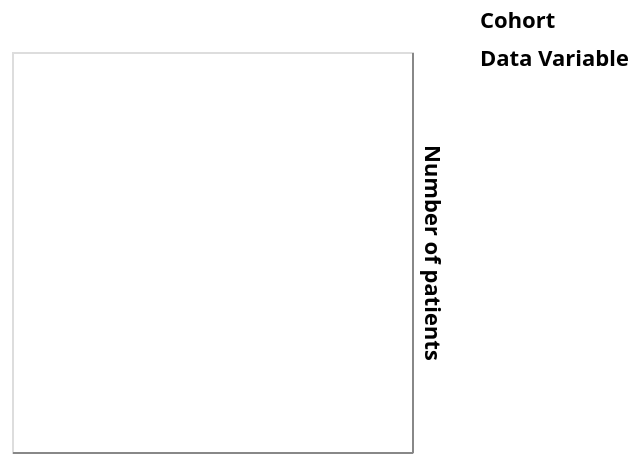 {
  "$schema": "https://vega.github.io/schema/vega-lite/v4.json",
  "name": "",
  "title": {
    "text": "",
    "anchor": "middle",
    "fontSize": 28
  },
  "autosize": {
    "type": "pad",
    "resize": true
  },
  "vconcat": [
    {
      "spacing": 75,
      "transform": [
        {
          "filter": {
            "selection": "data_variable"
          }
        }
      ],
      "facet": {
        "field": "DATA_VARIABLE",
        "type": "ordinal",
        "title": ""
      },
      "bounds": "flush",
      "resolve": {
        "scale": {
          "x": "independent",
          "y": "independent"
        }
      },
      "spec": {
        "layer": [
          {
            "transform": [
              {
                "filter": {
                  "selection": "labelpoints"
                }
              }
            ],
            "mark": {
              "type": "rule",
              "color": "gray"
            },
            "encoding": {
              "x": {
                "type": "temporal",
                "field": "PERIOD",
                "scale": {
                  "domain": {
                    "selection": "period"
                  }
                }
              }
            }
          },
          {
            "transform": [
              {
                "filter": {
                  "selection": "data_variable"
                }
              }
            ],
            "encoding": {
              "x": {
                "field": "PERIOD",
                "type": "temporal",
                "title": "",
                "scale": {
                  "domain": {
                    "selection": "period"
                  }
                }
              },
              "y": {
                "field": "VALUE",
                "type": "quantitative",
                "axis": {
                  "tickCount": 6
                },
                "scale": {
                  "zero": false
                },
                "title": "% of Cohort"
              },
              "strokeWidth": {
                "field": "DATA_VARIABLE",
                "scale": {
                  "domain": [
                  ],
                  "range": [
                    2
                  ]
                },
                "legend": {
                  "symbolType": "triangle",
                  "orient": "right",
                  "symbolFillColor": "white",
                  "symbolStrokeColor": "white",
                  "title": "Data Variable"
                }
              },
              "color": {
                "field": "COHORT",
                "type": "nominal",
                "title": "Cohort",
                "legend": {
                  "symbolType": "circle",
                  "orient": "right",
                  "title": "Cohort"
                }
              },
              "opacity": {
                "condition": {
                  "selection": "cohort",
                  "value": 1
                },
                "value": 0.1
              }
            },
            "layer": [
              {
                "mark": "line",
                "selection": {
                  "cohort": {
                    "type": "multi",
                    "fields": [
                      "COHORT"
                    ],
                    "bind": {
                      "legend": "dblclick"
                    }
                  },
                  "data_variable": {
                    "type": "multi",
                    "fields": [
                      "DATA_VARIABLE"
                    ],
                    "bind": {
                      "legend": "dblclick"
                    },
                    "init": [
                    ]
                  }
                }
              },
              {
                "mark": {
                  "type": "point",
                  "filled": true
                },
                "encoding": {
                  "opacity": {
                    "condition": {
                      "selection": "labelpoints",
                      "value": 1
                    },
                    "value": 0
                  }
                },
                "selection": {
                  "labelpoints": {
                    "type": "single",
                    "nearest": true,
                    "on": "mouseover",
                    "encodings": [
                      "x"
                    ],
                    "empty": "none",
                    "clear": "mouseout"
                  }
                }
              }
            ]
          },
          {
            "transform": [
              {
                "filter": {
                  "selection": {
                    "and": [
                      "labelpoints"
                    ]
                  }
                }
              }
            ],
            "encoding": {
              "x": {
                "type": "temporal",
                "field": "PERIOD",
                "scale": {
                  "domain": {
                    "selection": "period"
                  }
                }
              },
              "y": {
                "type": "quantitative",
                "field": "VALUE"
              },
              "text": {
                "type": "quantitative",
                "field": "TOOLTIP",
                "format": ",.4~f"
              }
            },
            "layer": [
              {
                "transform": [
                  {
                    "filter": {
                      "selection": "data_variable"
                    }
                  }
                ],
                "mark": {
                  "type": "text",
                  "stroke": "white",
                  "strokeWidth": 3,
                  "align": "left",
                  "clip": false
                }
              },
              {
                "transform": [
                  {
                    "filter": {
                      "selection": "data_variable"
                    }
                  }
                ],
                "mark": {
                  "type": "text",
                  "align": "left",
                  "clip": false
                },
                "encoding": {
                  "color": {
                    "field": "COHORT",
                    "type": "nominal",
                    "title": "Cohort"
                  }
                }
              }
            ]
          }
        ]
      }
    },
    {
      "encoding": {
        "x": {
          "type": "temporal",
          "field": "PERIOD",
          "title": null
        },
        "y": {
          "aggregate": "sum",
          "type": "quantitative",
          "field": "TOOLTIP",
          "axis": {
            "orient": "right",
            "title": "Number of patients",
            "tickCount": 6,
            "grid": false
          }
        },
        "color": {
          "field": "COHORT",
          "type": "nominal",
          "title": "Cohort"
        },
        "opacity": {
          "condition": {
            "selection": "cohort",
            "value": 1
          },
          "value": 0.1
        }
      },
      "layer": [
        {
          "mark": "line",
          "selection": {
            "period": {
              "type": "interval",
              "encodings": ["x"]
            }
          }
        }
      ]
    }
  ],
  "data": {
    "name": "data", "format": {"type": "csv"},
    "values": "PERIOD,COHORT,DATA_VARIABLE,VALUE,TOOLTIP\n"
  }
}